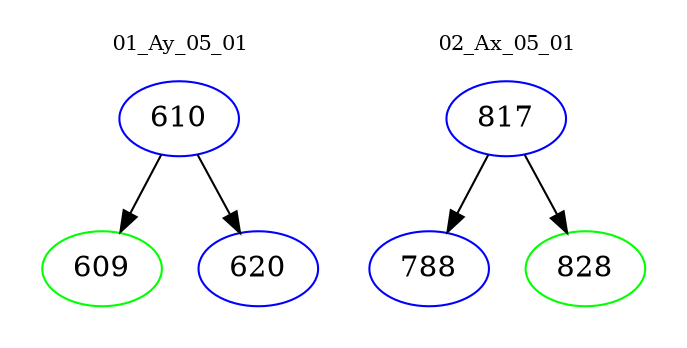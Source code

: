 digraph{
subgraph cluster_0 {
color = white
label = "01_Ay_05_01";
fontsize=10;
T0_610 [label="610", color="blue"]
T0_610 -> T0_609 [color="black"]
T0_609 [label="609", color="green"]
T0_610 -> T0_620 [color="black"]
T0_620 [label="620", color="blue"]
}
subgraph cluster_1 {
color = white
label = "02_Ax_05_01";
fontsize=10;
T1_817 [label="817", color="blue"]
T1_817 -> T1_788 [color="black"]
T1_788 [label="788", color="blue"]
T1_817 -> T1_828 [color="black"]
T1_828 [label="828", color="green"]
}
}

